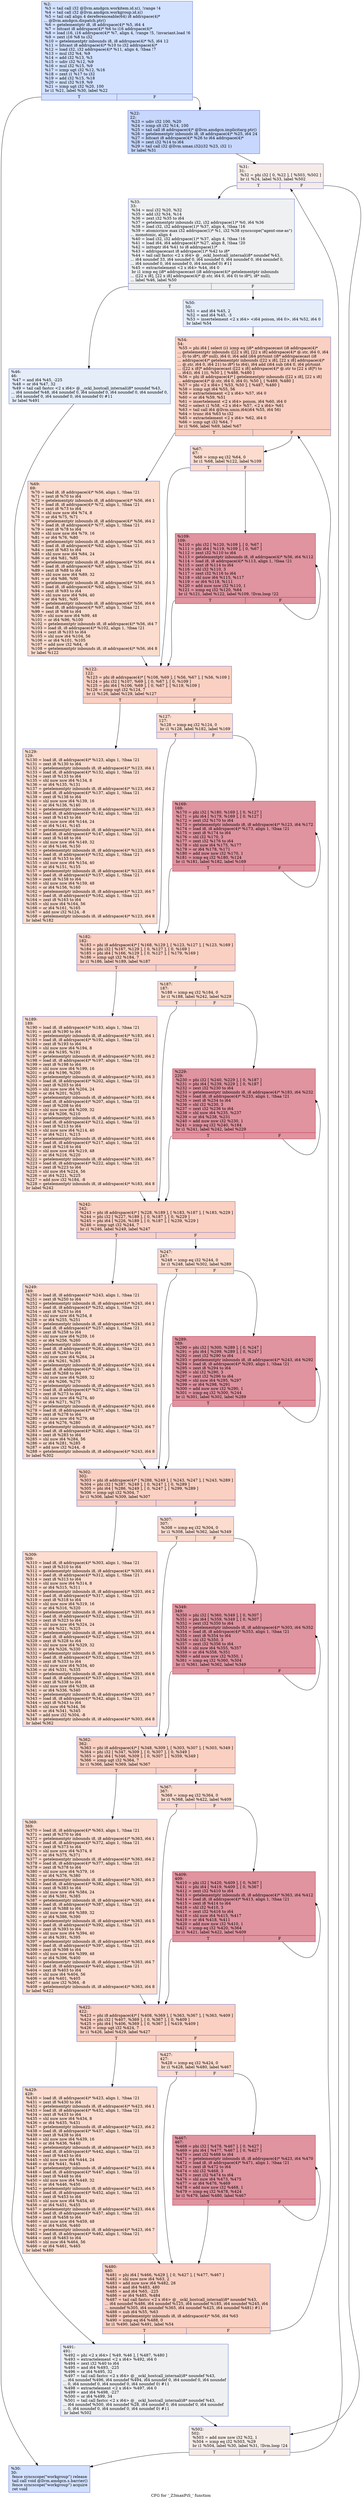digraph "CFG for '_Z3maxPiS_' function" {
	label="CFG for '_Z3maxPiS_' function";

	Node0x617e0e0 [shape=record,color="#3d50c3ff", style=filled, fillcolor="#9abbff70",label="{%2:\l  %3 = tail call i32 @llvm.amdgcn.workitem.id.x(), !range !4\l  %4 = tail call i32 @llvm.amdgcn.workgroup.id.x()\l  %5 = tail call align 4 dereferenceable(64) i8 addrspace(4)*\l... @llvm.amdgcn.dispatch.ptr()\l  %6 = getelementptr i8, i8 addrspace(4)* %5, i64 4\l  %7 = bitcast i8 addrspace(4)* %6 to i16 addrspace(4)*\l  %8 = load i16, i16 addrspace(4)* %7, align 4, !range !5, !invariant.load !6\l  %9 = zext i16 %8 to i32\l  %10 = getelementptr inbounds i8, i8 addrspace(4)* %5, i64 12\l  %11 = bitcast i8 addrspace(4)* %10 to i32 addrspace(4)*\l  %12 = load i32, i32 addrspace(4)* %11, align 4, !tbaa !7\l  %13 = mul i32 %4, %9\l  %14 = add i32 %13, %3\l  %15 = udiv i32 %12, %9\l  %16 = mul i32 %15, %9\l  %17 = icmp ugt i32 %12, %16\l  %18 = zext i1 %17 to i32\l  %19 = add i32 %15, %18\l  %20 = mul i32 %19, %9\l  %21 = icmp ugt i32 %20, 100\l  br i1 %21, label %30, label %22\l|{<s0>T|<s1>F}}"];
	Node0x617e0e0:s0 -> Node0x617f090;
	Node0x617e0e0:s1 -> Node0x6180760;
	Node0x6180760 [shape=record,color="#3d50c3ff", style=filled, fillcolor="#81a4fb70",label="{%22:\l22:                                               \l  %23 = udiv i32 100, %20\l  %24 = icmp slt i32 %14, 100\l  %25 = tail call i8 addrspace(4)* @llvm.amdgcn.implicitarg.ptr()\l  %26 = getelementptr inbounds i8, i8 addrspace(4)* %25, i64 24\l  %27 = bitcast i8 addrspace(4)* %26 to i64 addrspace(4)*\l  %28 = zext i32 %14 to i64\l  %29 = tail call i32 @llvm.umax.i32(i32 %23, i32 1)\l  br label %31\l}"];
	Node0x6180760 -> Node0x6180f80;
	Node0x617f090 [shape=record,color="#3d50c3ff", style=filled, fillcolor="#9abbff70",label="{%30:\l30:                                               \l  fence syncscope(\"workgroup\") release\l  tail call void @llvm.amdgcn.s.barrier()\l  fence syncscope(\"workgroup\") acquire\l  ret void\l}"];
	Node0x6180f80 [shape=record,color="#3d50c3ff", style=filled, fillcolor="#ead5c970",label="{%31:\l31:                                               \l  %32 = phi i32 [ 0, %22 ], [ %503, %502 ]\l  br i1 %24, label %33, label %502\l|{<s0>T|<s1>F}}"];
	Node0x6180f80:s0 -> Node0x61803f0;
	Node0x6180f80:s1 -> Node0x6181400;
	Node0x61803f0 [shape=record,color="#3d50c3ff", style=filled, fillcolor="#d9dce170",label="{%33:\l33:                                               \l  %34 = mul i32 %20, %32\l  %35 = add i32 %34, %14\l  %36 = zext i32 %35 to i64\l  %37 = getelementptr inbounds i32, i32 addrspace(1)* %0, i64 %36\l  %38 = load i32, i32 addrspace(1)* %37, align 4, !tbaa !16\l  %39 = atomicrmw max i32 addrspace(1)* %1, i32 %38 syncscope(\"agent-one-as\")\l... monotonic, align 4\l  %40 = load i32, i32 addrspace(1)* %37, align 4, !tbaa !16\l  %41 = load i64, i64 addrspace(4)* %27, align 8, !tbaa !20\l  %42 = inttoptr i64 %41 to i8 addrspace(1)*\l  %43 = addrspacecast i8 addrspace(1)* %42 to i8*\l  %44 = tail call fastcc \<2 x i64\> @__ockl_hostcall_internal(i8* noundef %43,\l... i64 noundef 33, i64 noundef 0, i64 noundef 0, i64 noundef 0, i64 noundef 0,\l... i64 noundef 0, i64 noundef 0, i64 noundef 0) #11\l  %45 = extractelement \<2 x i64\> %44, i64 0\l  br i1 icmp eq (i8* addrspacecast (i8 addrspace(4)* getelementptr inbounds\l... ([22 x i8], [22 x i8] addrspace(4)* @.str, i64 0, i64 0) to i8*), i8* null),\l... label %46, label %50\l|{<s0>T|<s1>F}}"];
	Node0x61803f0:s0 -> Node0x6182d90;
	Node0x61803f0:s1 -> Node0x6183780;
	Node0x6182d90 [shape=record,color="#3d50c3ff", style=filled, fillcolor="#c5d6f270",label="{%46:\l46:                                               \l  %47 = and i64 %45, -225\l  %48 = or i64 %47, 32\l  %49 = tail call fastcc \<2 x i64\> @__ockl_hostcall_internal(i8* noundef %43,\l... i64 noundef %48, i64 noundef 0, i64 noundef 0, i64 noundef 0, i64 noundef 0,\l... i64 noundef 0, i64 noundef 0, i64 noundef 0) #11\l  br label %491\l}"];
	Node0x6182d90 -> Node0x6183a60;
	Node0x6183780 [shape=record,color="#3d50c3ff", style=filled, fillcolor="#c5d6f270",label="{%50:\l50:                                               \l  %51 = and i64 %45, 2\l  %52 = and i64 %45, -3\l  %53 = insertelement \<2 x i64\> \<i64 poison, i64 0\>, i64 %52, i64 0\l  br label %54\l}"];
	Node0x6183780 -> Node0x6184600;
	Node0x6184600 [shape=record,color="#3d50c3ff", style=filled, fillcolor="#f3947570",label="{%54:\l54:                                               \l  %55 = phi i64 [ select (i1 icmp eq (i8* addrspacecast (i8 addrspace(4)*\l... getelementptr inbounds ([22 x i8], [22 x i8] addrspace(4)* @.str, i64 0, i64\l... 0) to i8*), i8* null), i64 0, i64 add (i64 ptrtoint (i8* addrspacecast (i8\l... addrspace(4)* getelementptr inbounds ([22 x i8], [22 x i8] addrspace(4)*\l... @.str, i64 0, i64 21) to i8*) to i64), i64 add (i64 sub (i64 0, i64 ptrtoint\l... ([22 x i8]* addrspacecast ([22 x i8] addrspace(4)* @.str to [22 x i8]*) to\l... i64)), i64 1))), %50 ], [ %488, %480 ]\l  %56 = phi i8 addrspace(4)* [ getelementptr inbounds ([22 x i8], [22 x i8]\l... addrspace(4)* @.str, i64 0, i64 0), %50 ], [ %489, %480 ]\l  %57 = phi \<2 x i64\> [ %53, %50 ], [ %487, %480 ]\l  %58 = icmp ugt i64 %55, 56\l  %59 = extractelement \<2 x i64\> %57, i64 0\l  %60 = or i64 %59, %51\l  %61 = insertelement \<2 x i64\> poison, i64 %60, i64 0\l  %62 = select i1 %58, \<2 x i64\> %57, \<2 x i64\> %61\l  %63 = tail call i64 @llvm.umin.i64(i64 %55, i64 56)\l  %64 = trunc i64 %63 to i32\l  %65 = extractelement \<2 x i64\> %62, i64 0\l  %66 = icmp ugt i32 %64, 7\l  br i1 %66, label %69, label %67\l|{<s0>T|<s1>F}}"];
	Node0x6184600:s0 -> Node0x6181690;
	Node0x6184600:s1 -> Node0x61816e0;
	Node0x61816e0 [shape=record,color="#3d50c3ff", style=filled, fillcolor="#f7af9170",label="{%67:\l67:                                               \l  %68 = icmp eq i32 %64, 0\l  br i1 %68, label %122, label %109\l|{<s0>T|<s1>F}}"];
	Node0x61816e0:s0 -> Node0x61859b0;
	Node0x61816e0:s1 -> Node0x6185a00;
	Node0x6181690 [shape=record,color="#3d50c3ff", style=filled, fillcolor="#f7af9170",label="{%69:\l69:                                               \l  %70 = load i8, i8 addrspace(4)* %56, align 1, !tbaa !21\l  %71 = zext i8 %70 to i64\l  %72 = getelementptr inbounds i8, i8 addrspace(4)* %56, i64 1\l  %73 = load i8, i8 addrspace(4)* %72, align 1, !tbaa !21\l  %74 = zext i8 %73 to i64\l  %75 = shl nuw nsw i64 %74, 8\l  %76 = or i64 %75, %71\l  %77 = getelementptr inbounds i8, i8 addrspace(4)* %56, i64 2\l  %78 = load i8, i8 addrspace(4)* %77, align 1, !tbaa !21\l  %79 = zext i8 %78 to i64\l  %80 = shl nuw nsw i64 %79, 16\l  %81 = or i64 %76, %80\l  %82 = getelementptr inbounds i8, i8 addrspace(4)* %56, i64 3\l  %83 = load i8, i8 addrspace(4)* %82, align 1, !tbaa !21\l  %84 = zext i8 %83 to i64\l  %85 = shl nuw nsw i64 %84, 24\l  %86 = or i64 %81, %85\l  %87 = getelementptr inbounds i8, i8 addrspace(4)* %56, i64 4\l  %88 = load i8, i8 addrspace(4)* %87, align 1, !tbaa !21\l  %89 = zext i8 %88 to i64\l  %90 = shl nuw nsw i64 %89, 32\l  %91 = or i64 %86, %90\l  %92 = getelementptr inbounds i8, i8 addrspace(4)* %56, i64 5\l  %93 = load i8, i8 addrspace(4)* %92, align 1, !tbaa !21\l  %94 = zext i8 %93 to i64\l  %95 = shl nuw nsw i64 %94, 40\l  %96 = or i64 %91, %95\l  %97 = getelementptr inbounds i8, i8 addrspace(4)* %56, i64 6\l  %98 = load i8, i8 addrspace(4)* %97, align 1, !tbaa !21\l  %99 = zext i8 %98 to i64\l  %100 = shl nuw nsw i64 %99, 48\l  %101 = or i64 %96, %100\l  %102 = getelementptr inbounds i8, i8 addrspace(4)* %56, i64 7\l  %103 = load i8, i8 addrspace(4)* %102, align 1, !tbaa !21\l  %104 = zext i8 %103 to i64\l  %105 = shl nuw i64 %104, 56\l  %106 = or i64 %101, %105\l  %107 = add nsw i32 %64, -8\l  %108 = getelementptr inbounds i8, i8 addrspace(4)* %56, i64 8\l  br label %122\l}"];
	Node0x6181690 -> Node0x61859b0;
	Node0x6185a00 [shape=record,color="#b70d28ff", style=filled, fillcolor="#b70d2870",label="{%109:\l109:                                              \l  %110 = phi i32 [ %120, %109 ], [ 0, %67 ]\l  %111 = phi i64 [ %119, %109 ], [ 0, %67 ]\l  %112 = zext i32 %110 to i64\l  %113 = getelementptr inbounds i8, i8 addrspace(4)* %56, i64 %112\l  %114 = load i8, i8 addrspace(4)* %113, align 1, !tbaa !21\l  %115 = zext i8 %114 to i64\l  %116 = shl i32 %110, 3\l  %117 = zext i32 %116 to i64\l  %118 = shl nuw i64 %115, %117\l  %119 = or i64 %118, %111\l  %120 = add nuw nsw i32 %110, 1\l  %121 = icmp eq i32 %120, %64\l  br i1 %121, label %122, label %109, !llvm.loop !22\l|{<s0>T|<s1>F}}"];
	Node0x6185a00:s0 -> Node0x61859b0;
	Node0x6185a00:s1 -> Node0x6185a00;
	Node0x61859b0 [shape=record,color="#3d50c3ff", style=filled, fillcolor="#f3947570",label="{%122:\l122:                                              \l  %123 = phi i8 addrspace(4)* [ %108, %69 ], [ %56, %67 ], [ %56, %109 ]\l  %124 = phi i32 [ %107, %69 ], [ 0, %67 ], [ 0, %109 ]\l  %125 = phi i64 [ %106, %69 ], [ 0, %67 ], [ %119, %109 ]\l  %126 = icmp ugt i32 %124, 7\l  br i1 %126, label %129, label %127\l|{<s0>T|<s1>F}}"];
	Node0x61859b0:s0 -> Node0x61884e0;
	Node0x61859b0:s1 -> Node0x6188530;
	Node0x6188530 [shape=record,color="#3d50c3ff", style=filled, fillcolor="#f7af9170",label="{%127:\l127:                                              \l  %128 = icmp eq i32 %124, 0\l  br i1 %128, label %182, label %169\l|{<s0>T|<s1>F}}"];
	Node0x6188530:s0 -> Node0x6185420;
	Node0x6188530:s1 -> Node0x6185470;
	Node0x61884e0 [shape=record,color="#3d50c3ff", style=filled, fillcolor="#f7af9170",label="{%129:\l129:                                              \l  %130 = load i8, i8 addrspace(4)* %123, align 1, !tbaa !21\l  %131 = zext i8 %130 to i64\l  %132 = getelementptr inbounds i8, i8 addrspace(4)* %123, i64 1\l  %133 = load i8, i8 addrspace(4)* %132, align 1, !tbaa !21\l  %134 = zext i8 %133 to i64\l  %135 = shl nuw nsw i64 %134, 8\l  %136 = or i64 %135, %131\l  %137 = getelementptr inbounds i8, i8 addrspace(4)* %123, i64 2\l  %138 = load i8, i8 addrspace(4)* %137, align 1, !tbaa !21\l  %139 = zext i8 %138 to i64\l  %140 = shl nuw nsw i64 %139, 16\l  %141 = or i64 %136, %140\l  %142 = getelementptr inbounds i8, i8 addrspace(4)* %123, i64 3\l  %143 = load i8, i8 addrspace(4)* %142, align 1, !tbaa !21\l  %144 = zext i8 %143 to i64\l  %145 = shl nuw nsw i64 %144, 24\l  %146 = or i64 %141, %145\l  %147 = getelementptr inbounds i8, i8 addrspace(4)* %123, i64 4\l  %148 = load i8, i8 addrspace(4)* %147, align 1, !tbaa !21\l  %149 = zext i8 %148 to i64\l  %150 = shl nuw nsw i64 %149, 32\l  %151 = or i64 %146, %150\l  %152 = getelementptr inbounds i8, i8 addrspace(4)* %123, i64 5\l  %153 = load i8, i8 addrspace(4)* %152, align 1, !tbaa !21\l  %154 = zext i8 %153 to i64\l  %155 = shl nuw nsw i64 %154, 40\l  %156 = or i64 %151, %155\l  %157 = getelementptr inbounds i8, i8 addrspace(4)* %123, i64 6\l  %158 = load i8, i8 addrspace(4)* %157, align 1, !tbaa !21\l  %159 = zext i8 %158 to i64\l  %160 = shl nuw nsw i64 %159, 48\l  %161 = or i64 %156, %160\l  %162 = getelementptr inbounds i8, i8 addrspace(4)* %123, i64 7\l  %163 = load i8, i8 addrspace(4)* %162, align 1, !tbaa !21\l  %164 = zext i8 %163 to i64\l  %165 = shl nuw i64 %164, 56\l  %166 = or i64 %161, %165\l  %167 = add nsw i32 %124, -8\l  %168 = getelementptr inbounds i8, i8 addrspace(4)* %123, i64 8\l  br label %182\l}"];
	Node0x61884e0 -> Node0x6185420;
	Node0x6185470 [shape=record,color="#b70d28ff", style=filled, fillcolor="#b70d2870",label="{%169:\l169:                                              \l  %170 = phi i32 [ %180, %169 ], [ 0, %127 ]\l  %171 = phi i64 [ %179, %169 ], [ 0, %127 ]\l  %172 = zext i32 %170 to i64\l  %173 = getelementptr inbounds i8, i8 addrspace(4)* %123, i64 %172\l  %174 = load i8, i8 addrspace(4)* %173, align 1, !tbaa !21\l  %175 = zext i8 %174 to i64\l  %176 = shl i32 %170, 3\l  %177 = zext i32 %176 to i64\l  %178 = shl nuw i64 %175, %177\l  %179 = or i64 %178, %171\l  %180 = add nuw nsw i32 %170, 1\l  %181 = icmp eq i32 %180, %124\l  br i1 %181, label %182, label %169\l|{<s0>T|<s1>F}}"];
	Node0x6185470:s0 -> Node0x6185420;
	Node0x6185470:s1 -> Node0x6185470;
	Node0x6185420 [shape=record,color="#3d50c3ff", style=filled, fillcolor="#f3947570",label="{%182:\l182:                                              \l  %183 = phi i8 addrspace(4)* [ %168, %129 ], [ %123, %127 ], [ %123, %169 ]\l  %184 = phi i32 [ %167, %129 ], [ 0, %127 ], [ 0, %169 ]\l  %185 = phi i64 [ %166, %129 ], [ 0, %127 ], [ %179, %169 ]\l  %186 = icmp ugt i32 %184, 7\l  br i1 %186, label %189, label %187\l|{<s0>T|<s1>F}}"];
	Node0x6185420:s0 -> Node0x618ac00;
	Node0x6185420:s1 -> Node0x618ac50;
	Node0x618ac50 [shape=record,color="#3d50c3ff", style=filled, fillcolor="#f7af9170",label="{%187:\l187:                                              \l  %188 = icmp eq i32 %184, 0\l  br i1 %188, label %242, label %229\l|{<s0>T|<s1>F}}"];
	Node0x618ac50:s0 -> Node0x618ade0;
	Node0x618ac50:s1 -> Node0x618ae30;
	Node0x618ac00 [shape=record,color="#3d50c3ff", style=filled, fillcolor="#f7af9170",label="{%189:\l189:                                              \l  %190 = load i8, i8 addrspace(4)* %183, align 1, !tbaa !21\l  %191 = zext i8 %190 to i64\l  %192 = getelementptr inbounds i8, i8 addrspace(4)* %183, i64 1\l  %193 = load i8, i8 addrspace(4)* %192, align 1, !tbaa !21\l  %194 = zext i8 %193 to i64\l  %195 = shl nuw nsw i64 %194, 8\l  %196 = or i64 %195, %191\l  %197 = getelementptr inbounds i8, i8 addrspace(4)* %183, i64 2\l  %198 = load i8, i8 addrspace(4)* %197, align 1, !tbaa !21\l  %199 = zext i8 %198 to i64\l  %200 = shl nuw nsw i64 %199, 16\l  %201 = or i64 %196, %200\l  %202 = getelementptr inbounds i8, i8 addrspace(4)* %183, i64 3\l  %203 = load i8, i8 addrspace(4)* %202, align 1, !tbaa !21\l  %204 = zext i8 %203 to i64\l  %205 = shl nuw nsw i64 %204, 24\l  %206 = or i64 %201, %205\l  %207 = getelementptr inbounds i8, i8 addrspace(4)* %183, i64 4\l  %208 = load i8, i8 addrspace(4)* %207, align 1, !tbaa !21\l  %209 = zext i8 %208 to i64\l  %210 = shl nuw nsw i64 %209, 32\l  %211 = or i64 %206, %210\l  %212 = getelementptr inbounds i8, i8 addrspace(4)* %183, i64 5\l  %213 = load i8, i8 addrspace(4)* %212, align 1, !tbaa !21\l  %214 = zext i8 %213 to i64\l  %215 = shl nuw nsw i64 %214, 40\l  %216 = or i64 %211, %215\l  %217 = getelementptr inbounds i8, i8 addrspace(4)* %183, i64 6\l  %218 = load i8, i8 addrspace(4)* %217, align 1, !tbaa !21\l  %219 = zext i8 %218 to i64\l  %220 = shl nuw nsw i64 %219, 48\l  %221 = or i64 %216, %220\l  %222 = getelementptr inbounds i8, i8 addrspace(4)* %183, i64 7\l  %223 = load i8, i8 addrspace(4)* %222, align 1, !tbaa !21\l  %224 = zext i8 %223 to i64\l  %225 = shl nuw i64 %224, 56\l  %226 = or i64 %221, %225\l  %227 = add nsw i32 %184, -8\l  %228 = getelementptr inbounds i8, i8 addrspace(4)* %183, i64 8\l  br label %242\l}"];
	Node0x618ac00 -> Node0x618ade0;
	Node0x618ae30 [shape=record,color="#b70d28ff", style=filled, fillcolor="#b70d2870",label="{%229:\l229:                                              \l  %230 = phi i32 [ %240, %229 ], [ 0, %187 ]\l  %231 = phi i64 [ %239, %229 ], [ 0, %187 ]\l  %232 = zext i32 %230 to i64\l  %233 = getelementptr inbounds i8, i8 addrspace(4)* %183, i64 %232\l  %234 = load i8, i8 addrspace(4)* %233, align 1, !tbaa !21\l  %235 = zext i8 %234 to i64\l  %236 = shl i32 %230, 3\l  %237 = zext i32 %236 to i64\l  %238 = shl nuw i64 %235, %237\l  %239 = or i64 %238, %231\l  %240 = add nuw nsw i32 %230, 1\l  %241 = icmp eq i32 %240, %184\l  br i1 %241, label %242, label %229\l|{<s0>T|<s1>F}}"];
	Node0x618ae30:s0 -> Node0x618ade0;
	Node0x618ae30:s1 -> Node0x618ae30;
	Node0x618ade0 [shape=record,color="#3d50c3ff", style=filled, fillcolor="#f3947570",label="{%242:\l242:                                              \l  %243 = phi i8 addrspace(4)* [ %228, %189 ], [ %183, %187 ], [ %183, %229 ]\l  %244 = phi i32 [ %227, %189 ], [ 0, %187 ], [ 0, %229 ]\l  %245 = phi i64 [ %226, %189 ], [ 0, %187 ], [ %239, %229 ]\l  %246 = icmp ugt i32 %244, 7\l  br i1 %246, label %249, label %247\l|{<s0>T|<s1>F}}"];
	Node0x618ade0:s0 -> Node0x618ce50;
	Node0x618ade0:s1 -> Node0x618cea0;
	Node0x618cea0 [shape=record,color="#3d50c3ff", style=filled, fillcolor="#f7af9170",label="{%247:\l247:                                              \l  %248 = icmp eq i32 %244, 0\l  br i1 %248, label %302, label %289\l|{<s0>T|<s1>F}}"];
	Node0x618cea0:s0 -> Node0x618d030;
	Node0x618cea0:s1 -> Node0x618d080;
	Node0x618ce50 [shape=record,color="#3d50c3ff", style=filled, fillcolor="#f7af9170",label="{%249:\l249:                                              \l  %250 = load i8, i8 addrspace(4)* %243, align 1, !tbaa !21\l  %251 = zext i8 %250 to i64\l  %252 = getelementptr inbounds i8, i8 addrspace(4)* %243, i64 1\l  %253 = load i8, i8 addrspace(4)* %252, align 1, !tbaa !21\l  %254 = zext i8 %253 to i64\l  %255 = shl nuw nsw i64 %254, 8\l  %256 = or i64 %255, %251\l  %257 = getelementptr inbounds i8, i8 addrspace(4)* %243, i64 2\l  %258 = load i8, i8 addrspace(4)* %257, align 1, !tbaa !21\l  %259 = zext i8 %258 to i64\l  %260 = shl nuw nsw i64 %259, 16\l  %261 = or i64 %256, %260\l  %262 = getelementptr inbounds i8, i8 addrspace(4)* %243, i64 3\l  %263 = load i8, i8 addrspace(4)* %262, align 1, !tbaa !21\l  %264 = zext i8 %263 to i64\l  %265 = shl nuw nsw i64 %264, 24\l  %266 = or i64 %261, %265\l  %267 = getelementptr inbounds i8, i8 addrspace(4)* %243, i64 4\l  %268 = load i8, i8 addrspace(4)* %267, align 1, !tbaa !21\l  %269 = zext i8 %268 to i64\l  %270 = shl nuw nsw i64 %269, 32\l  %271 = or i64 %266, %270\l  %272 = getelementptr inbounds i8, i8 addrspace(4)* %243, i64 5\l  %273 = load i8, i8 addrspace(4)* %272, align 1, !tbaa !21\l  %274 = zext i8 %273 to i64\l  %275 = shl nuw nsw i64 %274, 40\l  %276 = or i64 %271, %275\l  %277 = getelementptr inbounds i8, i8 addrspace(4)* %243, i64 6\l  %278 = load i8, i8 addrspace(4)* %277, align 1, !tbaa !21\l  %279 = zext i8 %278 to i64\l  %280 = shl nuw nsw i64 %279, 48\l  %281 = or i64 %276, %280\l  %282 = getelementptr inbounds i8, i8 addrspace(4)* %243, i64 7\l  %283 = load i8, i8 addrspace(4)* %282, align 1, !tbaa !21\l  %284 = zext i8 %283 to i64\l  %285 = shl nuw i64 %284, 56\l  %286 = or i64 %281, %285\l  %287 = add nsw i32 %244, -8\l  %288 = getelementptr inbounds i8, i8 addrspace(4)* %243, i64 8\l  br label %302\l}"];
	Node0x618ce50 -> Node0x618d030;
	Node0x618d080 [shape=record,color="#b70d28ff", style=filled, fillcolor="#b70d2870",label="{%289:\l289:                                              \l  %290 = phi i32 [ %300, %289 ], [ 0, %247 ]\l  %291 = phi i64 [ %299, %289 ], [ 0, %247 ]\l  %292 = zext i32 %290 to i64\l  %293 = getelementptr inbounds i8, i8 addrspace(4)* %243, i64 %292\l  %294 = load i8, i8 addrspace(4)* %293, align 1, !tbaa !21\l  %295 = zext i8 %294 to i64\l  %296 = shl i32 %290, 3\l  %297 = zext i32 %296 to i64\l  %298 = shl nuw i64 %295, %297\l  %299 = or i64 %298, %291\l  %300 = add nuw nsw i32 %290, 1\l  %301 = icmp eq i32 %300, %244\l  br i1 %301, label %302, label %289\l|{<s0>T|<s1>F}}"];
	Node0x618d080:s0 -> Node0x618d030;
	Node0x618d080:s1 -> Node0x618d080;
	Node0x618d030 [shape=record,color="#3d50c3ff", style=filled, fillcolor="#f3947570",label="{%302:\l302:                                              \l  %303 = phi i8 addrspace(4)* [ %288, %249 ], [ %243, %247 ], [ %243, %289 ]\l  %304 = phi i32 [ %287, %249 ], [ 0, %247 ], [ 0, %289 ]\l  %305 = phi i64 [ %286, %249 ], [ 0, %247 ], [ %299, %289 ]\l  %306 = icmp ugt i32 %304, 7\l  br i1 %306, label %309, label %307\l|{<s0>T|<s1>F}}"];
	Node0x618d030:s0 -> Node0x618f8d0;
	Node0x618d030:s1 -> Node0x618f920;
	Node0x618f920 [shape=record,color="#3d50c3ff", style=filled, fillcolor="#f7af9170",label="{%307:\l307:                                              \l  %308 = icmp eq i32 %304, 0\l  br i1 %308, label %362, label %349\l|{<s0>T|<s1>F}}"];
	Node0x618f920:s0 -> Node0x618fab0;
	Node0x618f920:s1 -> Node0x618fb00;
	Node0x618f8d0 [shape=record,color="#3d50c3ff", style=filled, fillcolor="#f7af9170",label="{%309:\l309:                                              \l  %310 = load i8, i8 addrspace(4)* %303, align 1, !tbaa !21\l  %311 = zext i8 %310 to i64\l  %312 = getelementptr inbounds i8, i8 addrspace(4)* %303, i64 1\l  %313 = load i8, i8 addrspace(4)* %312, align 1, !tbaa !21\l  %314 = zext i8 %313 to i64\l  %315 = shl nuw nsw i64 %314, 8\l  %316 = or i64 %315, %311\l  %317 = getelementptr inbounds i8, i8 addrspace(4)* %303, i64 2\l  %318 = load i8, i8 addrspace(4)* %317, align 1, !tbaa !21\l  %319 = zext i8 %318 to i64\l  %320 = shl nuw nsw i64 %319, 16\l  %321 = or i64 %316, %320\l  %322 = getelementptr inbounds i8, i8 addrspace(4)* %303, i64 3\l  %323 = load i8, i8 addrspace(4)* %322, align 1, !tbaa !21\l  %324 = zext i8 %323 to i64\l  %325 = shl nuw nsw i64 %324, 24\l  %326 = or i64 %321, %325\l  %327 = getelementptr inbounds i8, i8 addrspace(4)* %303, i64 4\l  %328 = load i8, i8 addrspace(4)* %327, align 1, !tbaa !21\l  %329 = zext i8 %328 to i64\l  %330 = shl nuw nsw i64 %329, 32\l  %331 = or i64 %326, %330\l  %332 = getelementptr inbounds i8, i8 addrspace(4)* %303, i64 5\l  %333 = load i8, i8 addrspace(4)* %332, align 1, !tbaa !21\l  %334 = zext i8 %333 to i64\l  %335 = shl nuw nsw i64 %334, 40\l  %336 = or i64 %331, %335\l  %337 = getelementptr inbounds i8, i8 addrspace(4)* %303, i64 6\l  %338 = load i8, i8 addrspace(4)* %337, align 1, !tbaa !21\l  %339 = zext i8 %338 to i64\l  %340 = shl nuw nsw i64 %339, 48\l  %341 = or i64 %336, %340\l  %342 = getelementptr inbounds i8, i8 addrspace(4)* %303, i64 7\l  %343 = load i8, i8 addrspace(4)* %342, align 1, !tbaa !21\l  %344 = zext i8 %343 to i64\l  %345 = shl nuw i64 %344, 56\l  %346 = or i64 %341, %345\l  %347 = add nsw i32 %304, -8\l  %348 = getelementptr inbounds i8, i8 addrspace(4)* %303, i64 8\l  br label %362\l}"];
	Node0x618f8d0 -> Node0x618fab0;
	Node0x618fb00 [shape=record,color="#b70d28ff", style=filled, fillcolor="#b70d2870",label="{%349:\l349:                                              \l  %350 = phi i32 [ %360, %349 ], [ 0, %307 ]\l  %351 = phi i64 [ %359, %349 ], [ 0, %307 ]\l  %352 = zext i32 %350 to i64\l  %353 = getelementptr inbounds i8, i8 addrspace(4)* %303, i64 %352\l  %354 = load i8, i8 addrspace(4)* %353, align 1, !tbaa !21\l  %355 = zext i8 %354 to i64\l  %356 = shl i32 %350, 3\l  %357 = zext i32 %356 to i64\l  %358 = shl nuw i64 %355, %357\l  %359 = or i64 %358, %351\l  %360 = add nuw nsw i32 %350, 1\l  %361 = icmp eq i32 %360, %304\l  br i1 %361, label %362, label %349\l|{<s0>T|<s1>F}}"];
	Node0x618fb00:s0 -> Node0x618fab0;
	Node0x618fb00:s1 -> Node0x618fb00;
	Node0x618fab0 [shape=record,color="#3d50c3ff", style=filled, fillcolor="#f3947570",label="{%362:\l362:                                              \l  %363 = phi i8 addrspace(4)* [ %348, %309 ], [ %303, %307 ], [ %303, %349 ]\l  %364 = phi i32 [ %347, %309 ], [ 0, %307 ], [ 0, %349 ]\l  %365 = phi i64 [ %346, %309 ], [ 0, %307 ], [ %359, %349 ]\l  %366 = icmp ugt i32 %364, 7\l  br i1 %366, label %369, label %367\l|{<s0>T|<s1>F}}"];
	Node0x618fab0:s0 -> Node0x6192520;
	Node0x618fab0:s1 -> Node0x6192570;
	Node0x6192570 [shape=record,color="#3d50c3ff", style=filled, fillcolor="#f7af9170",label="{%367:\l367:                                              \l  %368 = icmp eq i32 %364, 0\l  br i1 %368, label %422, label %409\l|{<s0>T|<s1>F}}"];
	Node0x6192570:s0 -> Node0x6192700;
	Node0x6192570:s1 -> Node0x6192750;
	Node0x6192520 [shape=record,color="#3d50c3ff", style=filled, fillcolor="#f7af9170",label="{%369:\l369:                                              \l  %370 = load i8, i8 addrspace(4)* %363, align 1, !tbaa !21\l  %371 = zext i8 %370 to i64\l  %372 = getelementptr inbounds i8, i8 addrspace(4)* %363, i64 1\l  %373 = load i8, i8 addrspace(4)* %372, align 1, !tbaa !21\l  %374 = zext i8 %373 to i64\l  %375 = shl nuw nsw i64 %374, 8\l  %376 = or i64 %375, %371\l  %377 = getelementptr inbounds i8, i8 addrspace(4)* %363, i64 2\l  %378 = load i8, i8 addrspace(4)* %377, align 1, !tbaa !21\l  %379 = zext i8 %378 to i64\l  %380 = shl nuw nsw i64 %379, 16\l  %381 = or i64 %376, %380\l  %382 = getelementptr inbounds i8, i8 addrspace(4)* %363, i64 3\l  %383 = load i8, i8 addrspace(4)* %382, align 1, !tbaa !21\l  %384 = zext i8 %383 to i64\l  %385 = shl nuw nsw i64 %384, 24\l  %386 = or i64 %381, %385\l  %387 = getelementptr inbounds i8, i8 addrspace(4)* %363, i64 4\l  %388 = load i8, i8 addrspace(4)* %387, align 1, !tbaa !21\l  %389 = zext i8 %388 to i64\l  %390 = shl nuw nsw i64 %389, 32\l  %391 = or i64 %386, %390\l  %392 = getelementptr inbounds i8, i8 addrspace(4)* %363, i64 5\l  %393 = load i8, i8 addrspace(4)* %392, align 1, !tbaa !21\l  %394 = zext i8 %393 to i64\l  %395 = shl nuw nsw i64 %394, 40\l  %396 = or i64 %391, %395\l  %397 = getelementptr inbounds i8, i8 addrspace(4)* %363, i64 6\l  %398 = load i8, i8 addrspace(4)* %397, align 1, !tbaa !21\l  %399 = zext i8 %398 to i64\l  %400 = shl nuw nsw i64 %399, 48\l  %401 = or i64 %396, %400\l  %402 = getelementptr inbounds i8, i8 addrspace(4)* %363, i64 7\l  %403 = load i8, i8 addrspace(4)* %402, align 1, !tbaa !21\l  %404 = zext i8 %403 to i64\l  %405 = shl nuw i64 %404, 56\l  %406 = or i64 %401, %405\l  %407 = add nsw i32 %364, -8\l  %408 = getelementptr inbounds i8, i8 addrspace(4)* %363, i64 8\l  br label %422\l}"];
	Node0x6192520 -> Node0x6192700;
	Node0x6192750 [shape=record,color="#b70d28ff", style=filled, fillcolor="#b70d2870",label="{%409:\l409:                                              \l  %410 = phi i32 [ %420, %409 ], [ 0, %367 ]\l  %411 = phi i64 [ %419, %409 ], [ 0, %367 ]\l  %412 = zext i32 %410 to i64\l  %413 = getelementptr inbounds i8, i8 addrspace(4)* %363, i64 %412\l  %414 = load i8, i8 addrspace(4)* %413, align 1, !tbaa !21\l  %415 = zext i8 %414 to i64\l  %416 = shl i32 %410, 3\l  %417 = zext i32 %416 to i64\l  %418 = shl nuw i64 %415, %417\l  %419 = or i64 %418, %411\l  %420 = add nuw nsw i32 %410, 1\l  %421 = icmp eq i32 %420, %364\l  br i1 %421, label %422, label %409\l|{<s0>T|<s1>F}}"];
	Node0x6192750:s0 -> Node0x6192700;
	Node0x6192750:s1 -> Node0x6192750;
	Node0x6192700 [shape=record,color="#3d50c3ff", style=filled, fillcolor="#f3947570",label="{%422:\l422:                                              \l  %423 = phi i8 addrspace(4)* [ %408, %369 ], [ %363, %367 ], [ %363, %409 ]\l  %424 = phi i32 [ %407, %369 ], [ 0, %367 ], [ 0, %409 ]\l  %425 = phi i64 [ %406, %369 ], [ 0, %367 ], [ %419, %409 ]\l  %426 = icmp ugt i32 %424, 7\l  br i1 %426, label %429, label %427\l|{<s0>T|<s1>F}}"];
	Node0x6192700:s0 -> Node0x6194d80;
	Node0x6192700:s1 -> Node0x6194dd0;
	Node0x6194dd0 [shape=record,color="#3d50c3ff", style=filled, fillcolor="#f7af9170",label="{%427:\l427:                                              \l  %428 = icmp eq i32 %424, 0\l  br i1 %428, label %480, label %467\l|{<s0>T|<s1>F}}"];
	Node0x6194dd0:s0 -> Node0x6184aa0;
	Node0x6194dd0:s1 -> Node0x6194f60;
	Node0x6194d80 [shape=record,color="#3d50c3ff", style=filled, fillcolor="#f7af9170",label="{%429:\l429:                                              \l  %430 = load i8, i8 addrspace(4)* %423, align 1, !tbaa !21\l  %431 = zext i8 %430 to i64\l  %432 = getelementptr inbounds i8, i8 addrspace(4)* %423, i64 1\l  %433 = load i8, i8 addrspace(4)* %432, align 1, !tbaa !21\l  %434 = zext i8 %433 to i64\l  %435 = shl nuw nsw i64 %434, 8\l  %436 = or i64 %435, %431\l  %437 = getelementptr inbounds i8, i8 addrspace(4)* %423, i64 2\l  %438 = load i8, i8 addrspace(4)* %437, align 1, !tbaa !21\l  %439 = zext i8 %438 to i64\l  %440 = shl nuw nsw i64 %439, 16\l  %441 = or i64 %436, %440\l  %442 = getelementptr inbounds i8, i8 addrspace(4)* %423, i64 3\l  %443 = load i8, i8 addrspace(4)* %442, align 1, !tbaa !21\l  %444 = zext i8 %443 to i64\l  %445 = shl nuw nsw i64 %444, 24\l  %446 = or i64 %441, %445\l  %447 = getelementptr inbounds i8, i8 addrspace(4)* %423, i64 4\l  %448 = load i8, i8 addrspace(4)* %447, align 1, !tbaa !21\l  %449 = zext i8 %448 to i64\l  %450 = shl nuw nsw i64 %449, 32\l  %451 = or i64 %446, %450\l  %452 = getelementptr inbounds i8, i8 addrspace(4)* %423, i64 5\l  %453 = load i8, i8 addrspace(4)* %452, align 1, !tbaa !21\l  %454 = zext i8 %453 to i64\l  %455 = shl nuw nsw i64 %454, 40\l  %456 = or i64 %451, %455\l  %457 = getelementptr inbounds i8, i8 addrspace(4)* %423, i64 6\l  %458 = load i8, i8 addrspace(4)* %457, align 1, !tbaa !21\l  %459 = zext i8 %458 to i64\l  %460 = shl nuw nsw i64 %459, 48\l  %461 = or i64 %456, %460\l  %462 = getelementptr inbounds i8, i8 addrspace(4)* %423, i64 7\l  %463 = load i8, i8 addrspace(4)* %462, align 1, !tbaa !21\l  %464 = zext i8 %463 to i64\l  %465 = shl nuw i64 %464, 56\l  %466 = or i64 %461, %465\l  br label %480\l}"];
	Node0x6194d80 -> Node0x6184aa0;
	Node0x6194f60 [shape=record,color="#b70d28ff", style=filled, fillcolor="#b70d2870",label="{%467:\l467:                                              \l  %468 = phi i32 [ %478, %467 ], [ 0, %427 ]\l  %469 = phi i64 [ %477, %467 ], [ 0, %427 ]\l  %470 = zext i32 %468 to i64\l  %471 = getelementptr inbounds i8, i8 addrspace(4)* %423, i64 %470\l  %472 = load i8, i8 addrspace(4)* %471, align 1, !tbaa !21\l  %473 = zext i8 %472 to i64\l  %474 = shl i32 %468, 3\l  %475 = zext i32 %474 to i64\l  %476 = shl nuw i64 %473, %475\l  %477 = or i64 %476, %469\l  %478 = add nuw nsw i32 %468, 1\l  %479 = icmp eq i32 %478, %424\l  br i1 %479, label %480, label %467\l|{<s0>T|<s1>F}}"];
	Node0x6194f60:s0 -> Node0x6184aa0;
	Node0x6194f60:s1 -> Node0x6194f60;
	Node0x6184aa0 [shape=record,color="#3d50c3ff", style=filled, fillcolor="#f3947570",label="{%480:\l480:                                              \l  %481 = phi i64 [ %466, %429 ], [ 0, %427 ], [ %477, %467 ]\l  %482 = shl nuw nsw i64 %63, 2\l  %483 = add nuw nsw i64 %482, 28\l  %484 = and i64 %483, 480\l  %485 = and i64 %65, -225\l  %486 = or i64 %485, %484\l  %487 = tail call fastcc \<2 x i64\> @__ockl_hostcall_internal(i8* noundef %43,\l... i64 noundef %486, i64 noundef %125, i64 noundef %185, i64 noundef %245, i64\l... noundef %305, i64 noundef %365, i64 noundef %425, i64 noundef %481) #11\l  %488 = sub i64 %55, %63\l  %489 = getelementptr inbounds i8, i8 addrspace(4)* %56, i64 %63\l  %490 = icmp eq i64 %488, 0\l  br i1 %490, label %491, label %54\l|{<s0>T|<s1>F}}"];
	Node0x6184aa0:s0 -> Node0x6183a60;
	Node0x6184aa0:s1 -> Node0x6184600;
	Node0x6183a60 [shape=record,color="#3d50c3ff", style=filled, fillcolor="#d9dce170",label="{%491:\l491:                                              \l  %492 = phi \<2 x i64\> [ %49, %46 ], [ %487, %480 ]\l  %493 = extractelement \<2 x i64\> %492, i64 0\l  %494 = zext i32 %40 to i64\l  %495 = and i64 %493, -225\l  %496 = or i64 %495, 32\l  %497 = tail call fastcc \<2 x i64\> @__ockl_hostcall_internal(i8* noundef %43,\l... i64 noundef %496, i64 noundef %494, i64 noundef 0, i64 noundef 0, i64 noundef\l... 0, i64 noundef 0, i64 noundef 0, i64 noundef 0) #11\l  %498 = extractelement \<2 x i64\> %497, i64 0\l  %499 = and i64 %498, -227\l  %500 = or i64 %499, 34\l  %501 = tail call fastcc \<2 x i64\> @__ockl_hostcall_internal(i8* noundef %43,\l... i64 noundef %500, i64 noundef %28, i64 noundef 0, i64 noundef 0, i64 noundef\l... 0, i64 noundef 0, i64 noundef 0, i64 noundef 0) #11\l  br label %502\l}"];
	Node0x6183a60 -> Node0x6181400;
	Node0x6181400 [shape=record,color="#3d50c3ff", style=filled, fillcolor="#ead5c970",label="{%502:\l502:                                              \l  %503 = add nuw nsw i32 %32, 1\l  %504 = icmp eq i32 %503, %29\l  br i1 %504, label %30, label %31, !llvm.loop !24\l|{<s0>T|<s1>F}}"];
	Node0x6181400:s0 -> Node0x617f090;
	Node0x6181400:s1 -> Node0x6180f80;
}
